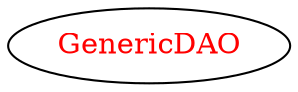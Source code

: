 digraph dependencyGraph {
 concentrate=true;
 ranksep="2.0";
 rankdir="LR"; 
 splines="ortho";
"GenericDAO" [fontcolor="red"];
}